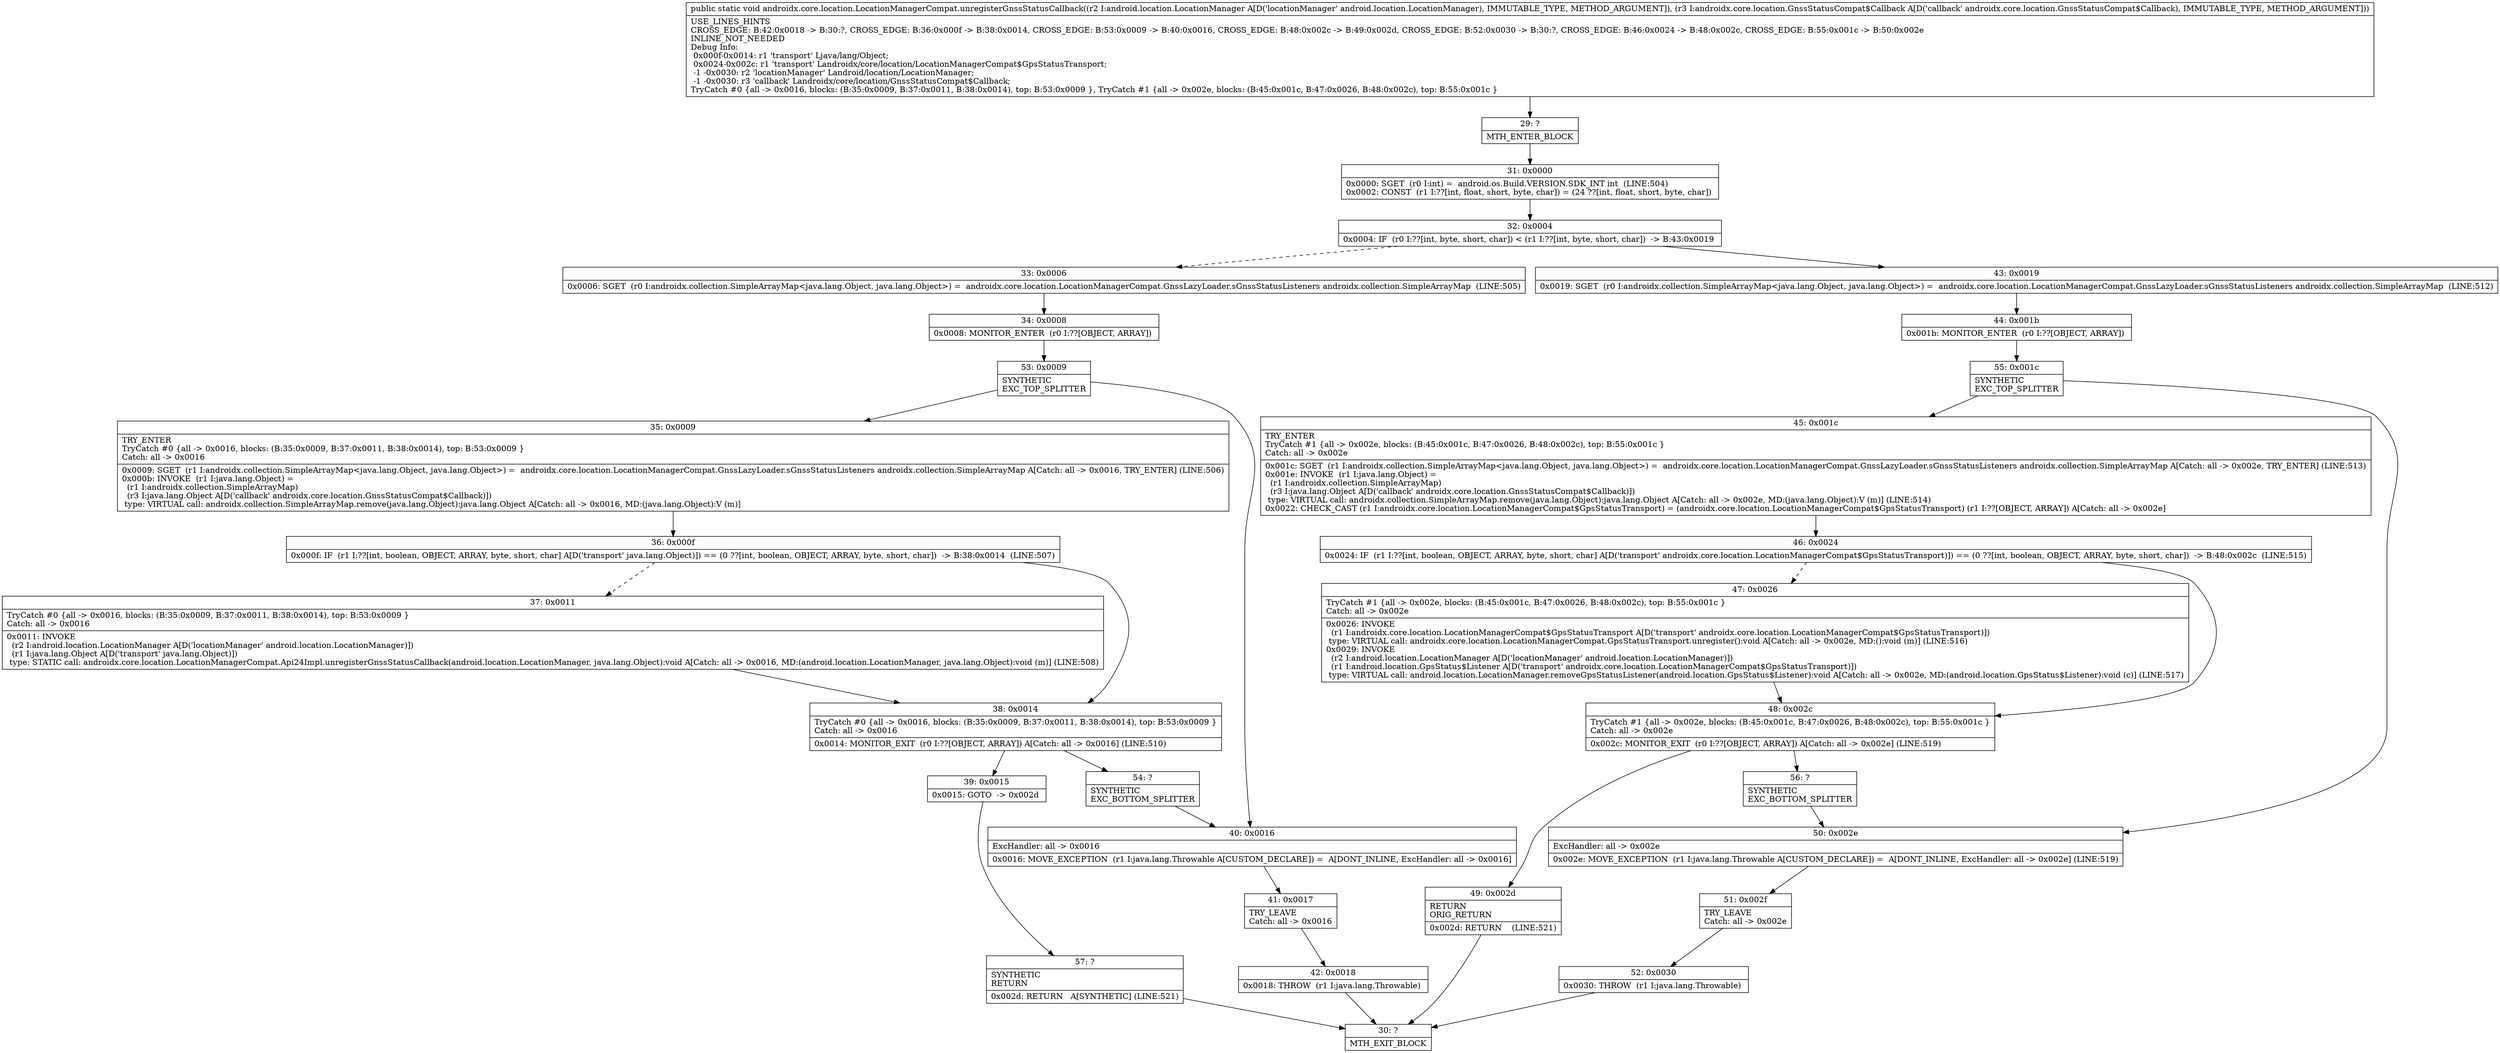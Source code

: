 digraph "CFG forandroidx.core.location.LocationManagerCompat.unregisterGnssStatusCallback(Landroid\/location\/LocationManager;Landroidx\/core\/location\/GnssStatusCompat$Callback;)V" {
Node_29 [shape=record,label="{29\:\ ?|MTH_ENTER_BLOCK\l}"];
Node_31 [shape=record,label="{31\:\ 0x0000|0x0000: SGET  (r0 I:int) =  android.os.Build.VERSION.SDK_INT int  (LINE:504)\l0x0002: CONST  (r1 I:??[int, float, short, byte, char]) = (24 ??[int, float, short, byte, char]) \l}"];
Node_32 [shape=record,label="{32\:\ 0x0004|0x0004: IF  (r0 I:??[int, byte, short, char]) \< (r1 I:??[int, byte, short, char])  \-\> B:43:0x0019 \l}"];
Node_33 [shape=record,label="{33\:\ 0x0006|0x0006: SGET  (r0 I:androidx.collection.SimpleArrayMap\<java.lang.Object, java.lang.Object\>) =  androidx.core.location.LocationManagerCompat.GnssLazyLoader.sGnssStatusListeners androidx.collection.SimpleArrayMap  (LINE:505)\l}"];
Node_34 [shape=record,label="{34\:\ 0x0008|0x0008: MONITOR_ENTER  (r0 I:??[OBJECT, ARRAY]) \l}"];
Node_53 [shape=record,label="{53\:\ 0x0009|SYNTHETIC\lEXC_TOP_SPLITTER\l}"];
Node_35 [shape=record,label="{35\:\ 0x0009|TRY_ENTER\lTryCatch #0 \{all \-\> 0x0016, blocks: (B:35:0x0009, B:37:0x0011, B:38:0x0014), top: B:53:0x0009 \}\lCatch: all \-\> 0x0016\l|0x0009: SGET  (r1 I:androidx.collection.SimpleArrayMap\<java.lang.Object, java.lang.Object\>) =  androidx.core.location.LocationManagerCompat.GnssLazyLoader.sGnssStatusListeners androidx.collection.SimpleArrayMap A[Catch: all \-\> 0x0016, TRY_ENTER] (LINE:506)\l0x000b: INVOKE  (r1 I:java.lang.Object) = \l  (r1 I:androidx.collection.SimpleArrayMap)\l  (r3 I:java.lang.Object A[D('callback' androidx.core.location.GnssStatusCompat$Callback)])\l type: VIRTUAL call: androidx.collection.SimpleArrayMap.remove(java.lang.Object):java.lang.Object A[Catch: all \-\> 0x0016, MD:(java.lang.Object):V (m)]\l}"];
Node_36 [shape=record,label="{36\:\ 0x000f|0x000f: IF  (r1 I:??[int, boolean, OBJECT, ARRAY, byte, short, char] A[D('transport' java.lang.Object)]) == (0 ??[int, boolean, OBJECT, ARRAY, byte, short, char])  \-\> B:38:0x0014  (LINE:507)\l}"];
Node_37 [shape=record,label="{37\:\ 0x0011|TryCatch #0 \{all \-\> 0x0016, blocks: (B:35:0x0009, B:37:0x0011, B:38:0x0014), top: B:53:0x0009 \}\lCatch: all \-\> 0x0016\l|0x0011: INVOKE  \l  (r2 I:android.location.LocationManager A[D('locationManager' android.location.LocationManager)])\l  (r1 I:java.lang.Object A[D('transport' java.lang.Object)])\l type: STATIC call: androidx.core.location.LocationManagerCompat.Api24Impl.unregisterGnssStatusCallback(android.location.LocationManager, java.lang.Object):void A[Catch: all \-\> 0x0016, MD:(android.location.LocationManager, java.lang.Object):void (m)] (LINE:508)\l}"];
Node_38 [shape=record,label="{38\:\ 0x0014|TryCatch #0 \{all \-\> 0x0016, blocks: (B:35:0x0009, B:37:0x0011, B:38:0x0014), top: B:53:0x0009 \}\lCatch: all \-\> 0x0016\l|0x0014: MONITOR_EXIT  (r0 I:??[OBJECT, ARRAY]) A[Catch: all \-\> 0x0016] (LINE:510)\l}"];
Node_39 [shape=record,label="{39\:\ 0x0015|0x0015: GOTO  \-\> 0x002d \l}"];
Node_57 [shape=record,label="{57\:\ ?|SYNTHETIC\lRETURN\l|0x002d: RETURN   A[SYNTHETIC] (LINE:521)\l}"];
Node_30 [shape=record,label="{30\:\ ?|MTH_EXIT_BLOCK\l}"];
Node_54 [shape=record,label="{54\:\ ?|SYNTHETIC\lEXC_BOTTOM_SPLITTER\l}"];
Node_40 [shape=record,label="{40\:\ 0x0016|ExcHandler: all \-\> 0x0016\l|0x0016: MOVE_EXCEPTION  (r1 I:java.lang.Throwable A[CUSTOM_DECLARE]) =  A[DONT_INLINE, ExcHandler: all \-\> 0x0016]\l}"];
Node_41 [shape=record,label="{41\:\ 0x0017|TRY_LEAVE\lCatch: all \-\> 0x0016\l}"];
Node_42 [shape=record,label="{42\:\ 0x0018|0x0018: THROW  (r1 I:java.lang.Throwable) \l}"];
Node_43 [shape=record,label="{43\:\ 0x0019|0x0019: SGET  (r0 I:androidx.collection.SimpleArrayMap\<java.lang.Object, java.lang.Object\>) =  androidx.core.location.LocationManagerCompat.GnssLazyLoader.sGnssStatusListeners androidx.collection.SimpleArrayMap  (LINE:512)\l}"];
Node_44 [shape=record,label="{44\:\ 0x001b|0x001b: MONITOR_ENTER  (r0 I:??[OBJECT, ARRAY]) \l}"];
Node_55 [shape=record,label="{55\:\ 0x001c|SYNTHETIC\lEXC_TOP_SPLITTER\l}"];
Node_45 [shape=record,label="{45\:\ 0x001c|TRY_ENTER\lTryCatch #1 \{all \-\> 0x002e, blocks: (B:45:0x001c, B:47:0x0026, B:48:0x002c), top: B:55:0x001c \}\lCatch: all \-\> 0x002e\l|0x001c: SGET  (r1 I:androidx.collection.SimpleArrayMap\<java.lang.Object, java.lang.Object\>) =  androidx.core.location.LocationManagerCompat.GnssLazyLoader.sGnssStatusListeners androidx.collection.SimpleArrayMap A[Catch: all \-\> 0x002e, TRY_ENTER] (LINE:513)\l0x001e: INVOKE  (r1 I:java.lang.Object) = \l  (r1 I:androidx.collection.SimpleArrayMap)\l  (r3 I:java.lang.Object A[D('callback' androidx.core.location.GnssStatusCompat$Callback)])\l type: VIRTUAL call: androidx.collection.SimpleArrayMap.remove(java.lang.Object):java.lang.Object A[Catch: all \-\> 0x002e, MD:(java.lang.Object):V (m)] (LINE:514)\l0x0022: CHECK_CAST (r1 I:androidx.core.location.LocationManagerCompat$GpsStatusTransport) = (androidx.core.location.LocationManagerCompat$GpsStatusTransport) (r1 I:??[OBJECT, ARRAY]) A[Catch: all \-\> 0x002e]\l}"];
Node_46 [shape=record,label="{46\:\ 0x0024|0x0024: IF  (r1 I:??[int, boolean, OBJECT, ARRAY, byte, short, char] A[D('transport' androidx.core.location.LocationManagerCompat$GpsStatusTransport)]) == (0 ??[int, boolean, OBJECT, ARRAY, byte, short, char])  \-\> B:48:0x002c  (LINE:515)\l}"];
Node_47 [shape=record,label="{47\:\ 0x0026|TryCatch #1 \{all \-\> 0x002e, blocks: (B:45:0x001c, B:47:0x0026, B:48:0x002c), top: B:55:0x001c \}\lCatch: all \-\> 0x002e\l|0x0026: INVOKE  \l  (r1 I:androidx.core.location.LocationManagerCompat$GpsStatusTransport A[D('transport' androidx.core.location.LocationManagerCompat$GpsStatusTransport)])\l type: VIRTUAL call: androidx.core.location.LocationManagerCompat.GpsStatusTransport.unregister():void A[Catch: all \-\> 0x002e, MD:():void (m)] (LINE:516)\l0x0029: INVOKE  \l  (r2 I:android.location.LocationManager A[D('locationManager' android.location.LocationManager)])\l  (r1 I:android.location.GpsStatus$Listener A[D('transport' androidx.core.location.LocationManagerCompat$GpsStatusTransport)])\l type: VIRTUAL call: android.location.LocationManager.removeGpsStatusListener(android.location.GpsStatus$Listener):void A[Catch: all \-\> 0x002e, MD:(android.location.GpsStatus$Listener):void (c)] (LINE:517)\l}"];
Node_48 [shape=record,label="{48\:\ 0x002c|TryCatch #1 \{all \-\> 0x002e, blocks: (B:45:0x001c, B:47:0x0026, B:48:0x002c), top: B:55:0x001c \}\lCatch: all \-\> 0x002e\l|0x002c: MONITOR_EXIT  (r0 I:??[OBJECT, ARRAY]) A[Catch: all \-\> 0x002e] (LINE:519)\l}"];
Node_49 [shape=record,label="{49\:\ 0x002d|RETURN\lORIG_RETURN\l|0x002d: RETURN    (LINE:521)\l}"];
Node_56 [shape=record,label="{56\:\ ?|SYNTHETIC\lEXC_BOTTOM_SPLITTER\l}"];
Node_50 [shape=record,label="{50\:\ 0x002e|ExcHandler: all \-\> 0x002e\l|0x002e: MOVE_EXCEPTION  (r1 I:java.lang.Throwable A[CUSTOM_DECLARE]) =  A[DONT_INLINE, ExcHandler: all \-\> 0x002e] (LINE:519)\l}"];
Node_51 [shape=record,label="{51\:\ 0x002f|TRY_LEAVE\lCatch: all \-\> 0x002e\l}"];
Node_52 [shape=record,label="{52\:\ 0x0030|0x0030: THROW  (r1 I:java.lang.Throwable) \l}"];
MethodNode[shape=record,label="{public static void androidx.core.location.LocationManagerCompat.unregisterGnssStatusCallback((r2 I:android.location.LocationManager A[D('locationManager' android.location.LocationManager), IMMUTABLE_TYPE, METHOD_ARGUMENT]), (r3 I:androidx.core.location.GnssStatusCompat$Callback A[D('callback' androidx.core.location.GnssStatusCompat$Callback), IMMUTABLE_TYPE, METHOD_ARGUMENT]))  | USE_LINES_HINTS\lCROSS_EDGE: B:42:0x0018 \-\> B:30:?, CROSS_EDGE: B:36:0x000f \-\> B:38:0x0014, CROSS_EDGE: B:53:0x0009 \-\> B:40:0x0016, CROSS_EDGE: B:48:0x002c \-\> B:49:0x002d, CROSS_EDGE: B:52:0x0030 \-\> B:30:?, CROSS_EDGE: B:46:0x0024 \-\> B:48:0x002c, CROSS_EDGE: B:55:0x001c \-\> B:50:0x002e\lINLINE_NOT_NEEDED\lDebug Info:\l  0x000f\-0x0014: r1 'transport' Ljava\/lang\/Object;\l  0x0024\-0x002c: r1 'transport' Landroidx\/core\/location\/LocationManagerCompat$GpsStatusTransport;\l  \-1 \-0x0030: r2 'locationManager' Landroid\/location\/LocationManager;\l  \-1 \-0x0030: r3 'callback' Landroidx\/core\/location\/GnssStatusCompat$Callback;\lTryCatch #0 \{all \-\> 0x0016, blocks: (B:35:0x0009, B:37:0x0011, B:38:0x0014), top: B:53:0x0009 \}, TryCatch #1 \{all \-\> 0x002e, blocks: (B:45:0x001c, B:47:0x0026, B:48:0x002c), top: B:55:0x001c \}\l}"];
MethodNode -> Node_29;Node_29 -> Node_31;
Node_31 -> Node_32;
Node_32 -> Node_33[style=dashed];
Node_32 -> Node_43;
Node_33 -> Node_34;
Node_34 -> Node_53;
Node_53 -> Node_35;
Node_53 -> Node_40;
Node_35 -> Node_36;
Node_36 -> Node_37[style=dashed];
Node_36 -> Node_38;
Node_37 -> Node_38;
Node_38 -> Node_39;
Node_38 -> Node_54;
Node_39 -> Node_57;
Node_57 -> Node_30;
Node_54 -> Node_40;
Node_40 -> Node_41;
Node_41 -> Node_42;
Node_42 -> Node_30;
Node_43 -> Node_44;
Node_44 -> Node_55;
Node_55 -> Node_45;
Node_55 -> Node_50;
Node_45 -> Node_46;
Node_46 -> Node_47[style=dashed];
Node_46 -> Node_48;
Node_47 -> Node_48;
Node_48 -> Node_49;
Node_48 -> Node_56;
Node_49 -> Node_30;
Node_56 -> Node_50;
Node_50 -> Node_51;
Node_51 -> Node_52;
Node_52 -> Node_30;
}

